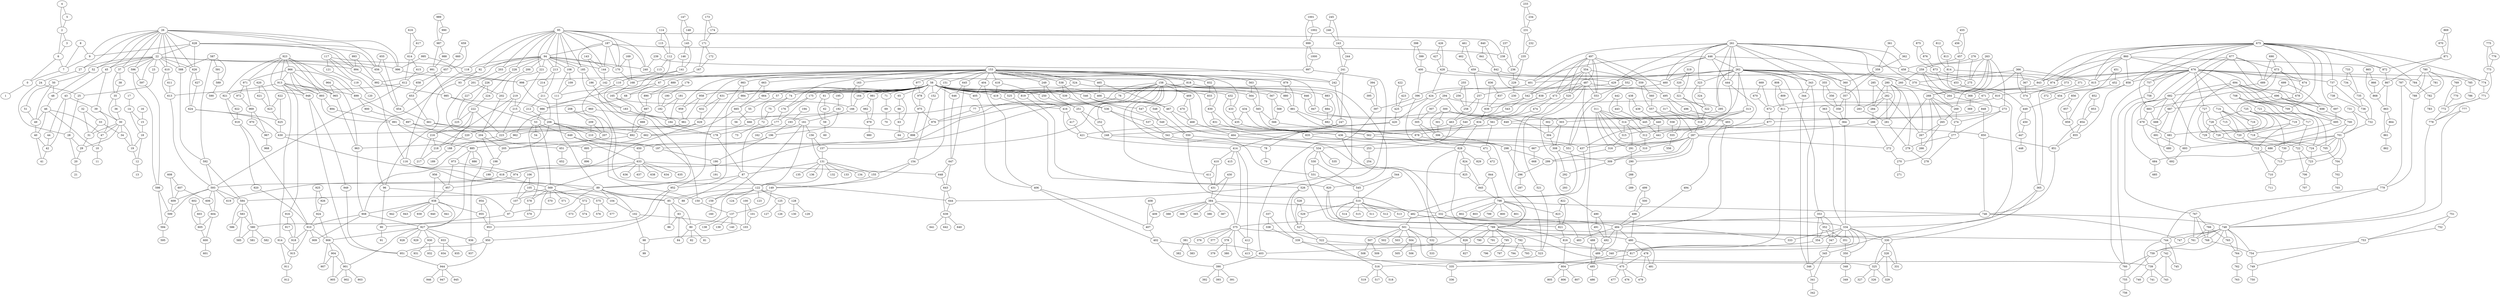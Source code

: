 graph G {
0;
1;
2;
3;
4;
5;
6;
7;
8;
9;
10;
11;
12;
13;
14;
15;
16;
17;
18;
19;
20;
21;
22;
23;
24;
25;
26;
27;
28;
29;
30;
31;
32;
33;
34;
35;
36;
37;
38;
39;
40;
41;
42;
43;
44;
45;
46;
47;
48;
49;
50;
51;
52;
53;
54;
55;
56;
57;
58;
59;
60;
61;
62;
63;
64;
65;
66;
67;
68;
69;
70;
71;
72;
73;
74;
75;
76;
77;
78;
79;
80;
81;
82;
83;
84;
85;
86;
87;
88;
89;
90;
91;
92;
93;
94;
95;
96;
97;
98;
99;
100;
101;
102;
103;
104;
105;
106;
107;
108;
109;
110;
111;
112;
113;
114;
115;
116;
117;
118;
119;
120;
121;
122;
123;
124;
125;
126;
127;
128;
129;
130;
131;
132;
133;
134;
135;
136;
137;
138;
139;
140;
141;
142;
143;
144;
145;
146;
147;
148;
149;
150;
151;
152;
153;
154;
155;
156;
157;
158;
159;
160;
161;
162;
163;
164;
165;
166;
167;
168;
169;
170;
171;
172;
173;
174;
175;
176;
177;
178;
179;
180;
181;
182;
183;
184;
185;
186;
187;
188;
189;
190;
191;
192;
193;
194;
195;
196;
197;
198;
199;
200;
201;
202;
203;
204;
205;
206;
207;
208;
209;
210;
211;
212;
213;
214;
215;
216;
217;
218;
219;
220;
221;
222;
223;
224;
225;
226;
227;
228;
229;
230;
231;
232;
233;
234;
235;
236;
237;
238;
239;
240;
241;
242;
243;
244;
245;
246;
247;
248;
249;
250;
251;
252;
253;
254;
255;
256;
257;
258;
259;
260;
261;
262;
263;
264;
265;
266;
267;
268;
269;
270;
271;
272;
273;
274;
275;
276;
277;
278;
279;
280;
281;
282;
283;
284;
285;
286;
287;
288;
289;
290;
291;
292;
293;
294;
295;
296;
297;
298;
299;
300;
301;
302;
303;
304;
305;
306;
307;
308;
309;
310;
311;
312;
313;
314;
315;
316;
317;
318;
319;
320;
321;
322;
323;
324;
325;
326;
327;
328;
329;
330;
331;
332;
333;
334;
335;
336;
337;
338;
339;
340;
341;
342;
343;
344;
345;
346;
347;
348;
349;
350;
351;
352;
353;
354;
355;
356;
357;
358;
359;
360;
361;
362;
363;
364;
365;
366;
367;
368;
369;
370;
371;
372;
373;
374;
375;
376;
377;
378;
379;
380;
381;
382;
383;
384;
385;
386;
387;
388;
389;
390;
391;
392;
393;
394;
395;
396;
397;
398;
399;
400;
401;
402;
403;
404;
405;
406;
407;
408;
409;
410;
411;
412;
413;
414;
415;
416;
417;
418;
419;
420;
421;
422;
423;
424;
425;
426;
427;
428;
429;
430;
431;
432;
433;
434;
435;
436;
437;
438;
439;
440;
441;
442;
443;
444;
445;
446;
447;
448;
449;
450;
451;
452;
453;
454;
455;
456;
457;
458;
459;
460;
461;
462;
463;
464;
465;
466;
467;
468;
469;
470;
471;
472;
473;
474;
475;
476;
477;
478;
479;
480;
481;
482;
483;
484;
485;
486;
487;
488;
489;
490;
491;
492;
493;
494;
495;
496;
497;
498;
499;
500;
501;
502;
503;
504;
505;
506;
507;
508;
509;
510;
511;
512;
513;
514;
515;
516;
517;
518;
519;
520;
521;
522;
523;
524;
525;
526;
527;
528;
529;
530;
531;
532;
533;
534;
535;
536;
537;
538;
539;
540;
541;
542;
543;
544;
545;
546;
547;
548;
549;
550;
551;
552;
553;
554;
555;
556;
557;
558;
559;
560;
561;
562;
563;
564;
565;
566;
567;
568;
569;
570;
571;
572;
573;
574;
575;
576;
577;
578;
579;
580;
581;
582;
583;
584;
585;
586;
587;
588;
589;
590;
591;
592;
593;
594;
595;
596;
597;
598;
599;
600;
601;
602;
603;
604;
605;
606;
607;
608;
609;
610;
611;
612;
613;
614;
615;
616;
617;
618;
619;
620;
621;
622;
623;
624;
625;
626;
627;
628;
629;
630;
631;
632;
633;
634;
635;
636;
637;
638;
639;
640;
641;
642;
643;
644;
645;
646;
647;
648;
649;
650;
651;
652;
653;
654;
655;
656;
657;
658;
659;
660;
661;
662;
663;
664;
665;
666;
667;
668;
669;
670;
671;
672;
673;
674;
675;
676;
677;
678;
679;
680;
681;
682;
683;
684;
685;
686;
687;
688;
689;
690;
691;
692;
693;
694;
695;
696;
697;
698;
699;
700;
701;
702;
703;
704;
705;
706;
707;
708;
709;
710;
711;
712;
713;
714;
715;
716;
717;
718;
719;
720;
721;
722;
723;
724;
725;
726;
727;
728;
729;
730;
731;
732;
733;
734;
735;
736;
737;
738;
739;
740;
741;
742;
743;
744;
745;
746;
747;
748;
749;
750;
751;
752;
753;
754;
755;
756;
757;
758;
759;
760;
761;
762;
763;
764;
765;
766;
767;
768;
769;
770;
771;
772;
773;
774;
775;
776;
777;
778;
779;
780;
781;
782;
783;
784;
785;
786;
787;
788;
789;
790;
791;
792;
793;
794;
795;
796;
797;
798;
799;
800;
801;
802;
803;
804;
805;
806;
807;
808;
809;
810;
811;
812;
813;
814;
815;
816;
817;
818;
819;
820;
821;
822;
823;
824;
825;
826;
827;
828;
829;
830;
831;
832;
833;
834;
835;
836;
837;
838;
839;
840;
841;
842;
843;
844;
845;
846;
847;
848;
849;
850;
851;
852;
853;
854;
855;
856;
857;
858;
859;
860;
861;
862;
863;
864;
865;
866;
867;
868;
869;
870;
871;
872;
873;
874;
875;
876;
877;
878;
879;
880;
881;
882;
883;
884;
885;
886;
887;
888;
889;
890;
891;
892;
893;
894;
895;
896;
897;
898;
899;
900;
901;
902;
903;
904;
905;
906;
907;
908;
909;
910;
911;
912;
913;
914;
915;
916;
917;
918;
919;
920;
921;
922;
923;
924;
925;
926;
927;
928;
929;
930;
931;
932;
933;
934;
935;
936;
937;
938;
939;
940;
941;
942;
943;
944;
945;
946;
947;
948;
949;
950;
951;
952;
953;
954;
955;
956;
957;
958;
959;
960;
961;
962;
963;
964;
965;
966;
967;
968;
969;
970;
971;
972;
973;
974;
975;
976;
977;
978;
979;
980;
981;
982;
983;
984;
985;
986;
987;
988;
989;
990;
991;
992;
993;
994;
995;
996;
997;
998;
999;
1000;
1001;
1002;
0--1 ;
2--3 ;
4--5 ;
4--2 ;
5--2 ;
2--6 ;
3--6 ;
6--0 ;
7--0 ;
6--7 ;
8--7 ;
9--7 ;
10--11 ;
12--13 ;
14--15 ;
16--15 ;
17--14 ;
14--18 ;
15--18 ;
18--12 ;
19--12 ;
20--21 ;
22--23 ;
24--25 ;
23--25 ;
26--27 ;
22--27 ;
27--24 ;
24--28 ;
25--28 ;
28--20 ;
29--20 ;
28--29 ;
30--29 ;
31--29 ;
30--31 ;
32--31 ;
33--31 ;
32--33 ;
30--34 ;
33--34 ;
18--19 ;
30--19 ;
34--19 ;
35--36 ;
37--38 ;
26--37 ;
22--37 ;
37--35 ;
38--35 ;
39--30 ;
35--30 ;
36--30 ;
40--41 ;
42--41 ;
43--44 ;
40--42 ;
43--42 ;
44--42 ;
45--43 ;
26--45 ;
22--45 ;
45--39 ;
43--39 ;
46--47 ;
39--47 ;
30--47 ;
46--10 ;
47--10 ;
48--46 ;
46--40 ;
49--40 ;
50--51 ;
46--49 ;
50--49 ;
51--49 ;
52--50 ;
52--48 ;
50--48 ;
26--52 ;
22--52 ;
53--54 ;
55--56 ;
57--55 ;
58--57 ;
59--60 ;
61--62 ;
61--59 ;
62--59 ;
58--61 ;
63--64 ;
65--66 ;
65--63 ;
66--63 ;
58--65 ;
67--68 ;
58--68 ;
69--70 ;
71--69 ;
58--71 ;
72--73 ;
74--75 ;
74--72 ;
75--72 ;
58--74 ;
76--77 ;
78--79 ;
80--81 ;
80--82 ;
83--84 ;
80--84 ;
85--83 ;
85--86 ;
83--86 ;
87--88 ;
89--88 ;
90--91 ;
92--93 ;
94--93 ;
95--92 ;
94--92 ;
92--96 ;
93--96 ;
96--90 ;
97--90 ;
98--99 ;
100--101 ;
102--103 ;
100--103 ;
101--103 ;
102--98 ;
103--98 ;
89--102 ;
104--102 ;
89--104 ;
105--104 ;
106--105 ;
89--107 ;
106--107 ;
105--107 ;
96--97 ;
89--97 ;
107--97 ;
108--109 ;
95--108 ;
94--108 ;
110--111 ;
108--111 ;
109--111 ;
112--113 ;
114--115 ;
114--112 ;
115--112 ;
112--110 ;
113--110 ;
116--89 ;
87--89 ;
110--89 ;
111--89 ;
117--118 ;
95--118 ;
94--118 ;
119--120 ;
117--121 ;
117--119 ;
121--119 ;
117--116 ;
118--116 ;
122--85 ;
116--85 ;
89--85 ;
83--80 ;
122--80 ;
85--80 ;
122--123 ;
122--124 ;
125--126 ;
125--127 ;
122--125 ;
128--129 ;
128--130 ;
122--128 ;
131--132 ;
131--133 ;
131--134 ;
131--135 ;
131--136 ;
137--138 ;
137--139 ;
137--140 ;
141--142 ;
143--142 ;
144--142 ;
145--146 ;
147--148 ;
147--145 ;
148--145 ;
145--141 ;
146--141 ;
149--150 ;
141--150 ;
142--150 ;
149--137 ;
150--137 ;
151--152 ;
58--152 ;
153--151 ;
151--154 ;
152--154 ;
154--149 ;
155--149 ;
154--155 ;
131--155 ;
156--157 ;
158--157 ;
159--160 ;
161--159 ;
122--159 ;
161--162 ;
163--164 ;
58--164 ;
153--163 ;
165--166 ;
163--166 ;
164--166 ;
167--168 ;
169--168 ;
170--168 ;
171--172 ;
173--174 ;
173--171 ;
174--171 ;
171--167 ;
172--167 ;
167--165 ;
168--165 ;
165--161 ;
166--161 ;
161--156 ;
156--131 ;
157--131 ;
161--122 ;
131--122 ;
87--122 ;
175--176 ;
153--176 ;
58--175 ;
175--177 ;
176--177 ;
131--87 ;
177--87 ;
178--87 ;
179--180 ;
181--182 ;
179--182 ;
180--182 ;
183--184 ;
181--184 ;
182--184 ;
177--178 ;
183--178 ;
184--178 ;
185--186 ;
185--183 ;
186--183 ;
95--185 ;
187--185 ;
94--185 ;
188--189 ;
190--191 ;
192--193 ;
194--193 ;
195--192 ;
192--196 ;
193--196 ;
196--190 ;
197--190 ;
198--199 ;
94--200 ;
201--202 ;
200--202 ;
95--203 ;
94--203 ;
203--201 ;
201--204 ;
202--204 ;
204--198 ;
205--198 ;
204--205 ;
206--205 ;
207--205 ;
206--207 ;
208--207 ;
209--207 ;
208--209 ;
206--210 ;
209--210 ;
196--197 ;
206--197 ;
210--197 ;
211--212 ;
213--214 ;
95--213 ;
94--213 ;
213--211 ;
214--211 ;
215--206 ;
211--206 ;
212--206 ;
216--217 ;
218--217 ;
219--220 ;
216--218 ;
219--218 ;
220--218 ;
221--219 ;
95--221 ;
94--221 ;
221--215 ;
219--215 ;
222--223 ;
215--223 ;
206--223 ;
222--188 ;
223--188 ;
224--222 ;
222--216 ;
225--216 ;
226--227 ;
222--225 ;
226--225 ;
227--225 ;
228--226 ;
228--224 ;
226--224 ;
95--228 ;
94--228 ;
187--94 ;
95--94 ;
169--170 ;
95--170 ;
187--170 ;
94--170 ;
229--230 ;
231--232 ;
233--234 ;
233--231 ;
234--231 ;
231--235 ;
232--235 ;
235--229 ;
236--229 ;
235--236 ;
237--236 ;
238--236 ;
237--238 ;
95--238 ;
187--238 ;
95--187 ;
143--144 ;
95--144 ;
187--144 ;
94--144 ;
239--240 ;
95--240 ;
187--240 ;
94--240 ;
241--242 ;
239--242 ;
240--242 ;
243--244 ;
245--246 ;
245--243 ;
246--243 ;
243--241 ;
244--241 ;
241--247 ;
242--247 ;
247--78 ;
248--78 ;
249--250 ;
58--250 ;
153--249 ;
249--251 ;
250--251 ;
247--248 ;
251--248 ;
252--248 ;
251--252 ;
158--252 ;
253--254 ;
255--256 ;
257--258 ;
255--258 ;
256--258 ;
259--260 ;
261--260 ;
262--260 ;
263--264 ;
259--264 ;
260--264 ;
265--266 ;
267--266 ;
268--265 ;
269--265 ;
270--271 ;
268--270 ;
272--270 ;
273--274 ;
268--274 ;
269--274 ;
263--268 ;
275--268 ;
263--275 ;
276--275 ;
259--275 ;
263--259 ;
276--259 ;
268--269 ;
263--269 ;
259--269 ;
263--273 ;
264--273 ;
273--277 ;
274--277 ;
277--278 ;
279--278 ;
277--279 ;
280--279 ;
281--279 ;
282--283 ;
261--283 ;
262--283 ;
280--281 ;
282--281 ;
283--281 ;
280--284 ;
285--284 ;
282--284 ;
280--282 ;
285--282 ;
265--267 ;
280--267 ;
282--267 ;
280--286 ;
284--286 ;
268--272 ;
286--272 ;
287--272 ;
288--289 ;
290--288 ;
287--290 ;
291--290 ;
292--293 ;
294--295 ;
261--295 ;
262--295 ;
296--297 ;
298--296 ;
299--296 ;
300--301 ;
300--302 ;
262--302 ;
303--304 ;
300--304 ;
302--304 ;
305--306 ;
300--306 ;
301--306 ;
305--298 ;
306--298 ;
294--307 ;
294--305 ;
307--305 ;
294--303 ;
295--303 ;
303--308 ;
304--308 ;
308--292 ;
309--292 ;
308--309 ;
287--309 ;
310--309 ;
287--310 ;
311--310 ;
312--310 ;
311--312 ;
313--312 ;
314--312 ;
262--313 ;
311--315 ;
313--315 ;
314--315 ;
311--314 ;
313--314 ;
287--291 ;
311--291 ;
314--291 ;
287--316 ;
311--316 ;
315--316 ;
298--299 ;
287--299 ;
316--299 ;
286--287 ;
317--287 ;
318--287 ;
319--320 ;
319--321 ;
320--321 ;
317--318 ;
321--318 ;
322--318 ;
323--324 ;
321--322 ;
323--322 ;
324--322 ;
261--323 ;
262--323 ;
325--326 ;
325--327 ;
328--329 ;
325--329 ;
330--328 ;
330--331 ;
328--331 ;
332--333 ;
334--333 ;
335--336 ;
337--338 ;
337--339 ;
338--339 ;
339--335 ;
340--335 ;
341--342 ;
343--344 ;
262--344 ;
261--343 ;
262--343 ;
345--346 ;
343--346 ;
344--346 ;
345--341 ;
346--341 ;
334--345 ;
347--345 ;
348--349 ;
350--348 ;
334--350 ;
351--350 ;
334--351 ;
352--351 ;
353--352 ;
334--347 ;
353--347 ;
352--347 ;
262--353 ;
334--354 ;
353--354 ;
352--354 ;
339--340 ;
334--340 ;
354--340 ;
355--356 ;
357--358 ;
355--358 ;
356--358 ;
359--360 ;
261--360 ;
262--360 ;
361--362 ;
361--359 ;
362--359 ;
359--357 ;
360--357 ;
363--364 ;
357--364 ;
358--364 ;
365--334 ;
332--334 ;
363--334 ;
364--334 ;
366--367 ;
368--369 ;
366--370 ;
261--370 ;
262--370 ;
366--368 ;
370--368 ;
371--372 ;
366--371 ;
373--374 ;
366--374 ;
367--374 ;
373--365 ;
374--365 ;
375--330 ;
365--330 ;
334--330 ;
328--325 ;
375--325 ;
330--325 ;
375--376 ;
375--377 ;
378--379 ;
378--380 ;
375--378 ;
381--382 ;
381--383 ;
375--381 ;
384--385 ;
384--386 ;
384--387 ;
384--388 ;
384--389 ;
390--391 ;
390--392 ;
390--393 ;
394--395 ;
396--397 ;
394--397 ;
395--397 ;
398--399 ;
398--400 ;
399--400 ;
400--396 ;
401--396 ;
402--403 ;
396--403 ;
397--403 ;
402--390 ;
403--390 ;
404--405 ;
58--405 ;
153--404 ;
404--406 ;
405--406 ;
406--402 ;
407--402 ;
406--407 ;
408--407 ;
409--407 ;
408--409 ;
384--409 ;
410--411 ;
158--411 ;
412--413 ;
414--412 ;
375--412 ;
414--415 ;
416--417 ;
418--419 ;
58--419 ;
153--418 ;
418--416 ;
419--416 ;
420--421 ;
416--421 ;
417--421 ;
422--423 ;
424--425 ;
422--425 ;
423--425 ;
426--427 ;
426--428 ;
427--428 ;
428--424 ;
429--424 ;
424--420 ;
425--420 ;
420--414 ;
421--414 ;
414--410 ;
430--431 ;
410--431 ;
411--431 ;
430--384 ;
431--384 ;
414--375 ;
384--375 ;
332--375 ;
432--433 ;
153--433 ;
58--432 ;
434--435 ;
432--435 ;
433--435 ;
434--436 ;
435--436 ;
384--332 ;
436--332 ;
437--332 ;
438--439 ;
438--440 ;
439--440 ;
436--437 ;
440--437 ;
441--437 ;
442--443 ;
444--445 ;
442--445 ;
443--445 ;
440--441 ;
444--441 ;
445--441 ;
261--444 ;
446--444 ;
262--444 ;
446--262 ;
261--262 ;
428--429 ;
261--429 ;
446--429 ;
262--429 ;
447--448 ;
449--450 ;
449--447 ;
450--447 ;
451--452 ;
453--454 ;
451--454 ;
452--454 ;
453--449 ;
454--449 ;
455--456 ;
455--457 ;
456--457 ;
457--453 ;
458--453 ;
457--458 ;
261--458 ;
446--458 ;
261--446 ;
400--401 ;
261--401 ;
446--401 ;
262--401 ;
459--460 ;
261--460 ;
446--460 ;
262--460 ;
461--462 ;
461--459 ;
462--459 ;
459--257 ;
460--257 ;
257--463 ;
258--463 ;
463--253 ;
464--253 ;
465--466 ;
58--466 ;
153--465 ;
465--467 ;
466--467 ;
463--464 ;
467--464 ;
468--464 ;
469--470 ;
467--468 ;
469--468 ;
470--468 ;
158--469 ;
471--472 ;
473--474 ;
475--476 ;
475--477 ;
478--479 ;
475--479 ;
480--478 ;
480--481 ;
478--481 ;
482--483 ;
484--483 ;
485--486 ;
487--488 ;
488--485 ;
489--485 ;
490--491 ;
487--490 ;
484--492 ;
490--492 ;
491--492 ;
488--489 ;
484--489 ;
492--489 ;
493--494 ;
495--496 ;
497--495 ;
487--495 ;
495--493 ;
496--493 ;
498--484 ;
482--484 ;
493--484 ;
494--484 ;
499--500 ;
499--498 ;
500--498 ;
501--480 ;
498--480 ;
484--480 ;
478--475 ;
501--475 ;
480--475 ;
501--502 ;
501--503 ;
504--505 ;
504--506 ;
501--504 ;
507--508 ;
507--509 ;
501--507 ;
510--511 ;
510--512 ;
510--513 ;
510--514 ;
510--515 ;
516--517 ;
516--518 ;
516--519 ;
520--521 ;
522--523 ;
520--523 ;
521--523 ;
522--516 ;
523--516 ;
524--525 ;
58--525 ;
153--524 ;
524--526 ;
525--526 ;
526--522 ;
527--522 ;
526--527 ;
528--527 ;
529--527 ;
528--529 ;
510--529 ;
530--531 ;
158--531 ;
532--533 ;
534--532 ;
501--532 ;
534--535 ;
536--537 ;
538--539 ;
58--539 ;
153--538 ;
538--536 ;
539--536 ;
540--541 ;
536--541 ;
537--541 ;
542--543 ;
542--540 ;
543--540 ;
540--534 ;
541--534 ;
534--530 ;
544--545 ;
530--545 ;
531--545 ;
544--510 ;
545--510 ;
534--501 ;
510--501 ;
482--501 ;
546--547 ;
153--547 ;
58--546 ;
548--549 ;
546--549 ;
547--549 ;
548--550 ;
549--550 ;
510--482 ;
550--482 ;
551--482 ;
550--551 ;
552--551 ;
553--551 ;
552--553 ;
497--553 ;
554--553 ;
487--553 ;
554--487 ;
497--487 ;
497--542 ;
554--542 ;
487--542 ;
555--556 ;
557--558 ;
557--555 ;
558--555 ;
559--560 ;
559--557 ;
560--557 ;
497--559 ;
554--559 ;
497--554 ;
497--520 ;
554--520 ;
487--520 ;
497--473 ;
554--473 ;
487--473 ;
473--561 ;
474--561 ;
561--471 ;
562--471 ;
563--564 ;
58--564 ;
153--563 ;
563--565 ;
564--565 ;
561--562 ;
565--562 ;
566--562 ;
567--568 ;
565--566 ;
567--566 ;
568--566 ;
158--567 ;
569--570 ;
569--571 ;
572--573 ;
572--574 ;
569--572 ;
575--576 ;
575--577 ;
569--575 ;
578--579 ;
53--578 ;
569--578 ;
580--581 ;
580--582 ;
583--580 ;
569--580 ;
584--580 ;
583--585 ;
580--585 ;
584--583 ;
584--586 ;
583--586 ;
587--588 ;
26--588 ;
22--588 ;
589--590 ;
587--591 ;
587--589 ;
591--589 ;
587--592 ;
588--592 ;
569--584 ;
592--584 ;
593--584 ;
594--595 ;
596--597 ;
22--597 ;
26--596 ;
22--596 ;
596--598 ;
597--598 ;
598--594 ;
599--594 ;
600--601 ;
602--603 ;
604--605 ;
602--605 ;
603--605 ;
604--600 ;
605--600 ;
593--604 ;
606--604 ;
593--606 ;
607--606 ;
608--607 ;
593--609 ;
608--609 ;
607--609 ;
598--599 ;
593--599 ;
609--599 ;
610--611 ;
26--610 ;
22--610 ;
612--613 ;
610--613 ;
611--613 ;
614--615 ;
616--617 ;
616--614 ;
617--614 ;
614--612 ;
615--612 ;
618--593 ;
592--593 ;
612--593 ;
613--593 ;
618--619 ;
593--619 ;
620--621 ;
622--623 ;
620--623 ;
621--623 ;
624--625 ;
622--625 ;
623--625 ;
626--627 ;
26--626 ;
628--626 ;
22--626 ;
626--624 ;
627--624 ;
629--630 ;
624--630 ;
625--630 ;
631--632 ;
153--632 ;
58--631 ;
631--629 ;
632--629 ;
633--618 ;
629--618 ;
630--618 ;
53--569 ;
633--569 ;
618--569 ;
633--634 ;
633--635 ;
633--636 ;
633--637 ;
633--638 ;
639--640 ;
639--641 ;
639--642 ;
643--639 ;
644--639 ;
645--646 ;
58--646 ;
153--645 ;
645--647 ;
646--647 ;
647--643 ;
648--643 ;
647--648 ;
633--648 ;
53--649 ;
649--633 ;
650--633 ;
649--650 ;
158--650 ;
651--652 ;
653--654 ;
655--654 ;
656--654 ;
657--658 ;
659--660 ;
659--657 ;
660--657 ;
657--653 ;
658--653 ;
653--661 ;
654--661 ;
661--651 ;
662--651 ;
663--664 ;
58--664 ;
153--663 ;
663--665 ;
664--665 ;
661--662 ;
665--662 ;
666--662 ;
665--666 ;
158--666 ;
667--668 ;
669--670 ;
671--672 ;
669--672 ;
670--672 ;
673--674 ;
675--674 ;
676--674 ;
677--678 ;
673--678 ;
674--678 ;
679--680 ;
681--680 ;
682--679 ;
683--679 ;
684--685 ;
682--684 ;
686--684 ;
687--688 ;
682--688 ;
683--688 ;
677--682 ;
689--682 ;
677--689 ;
690--689 ;
673--689 ;
677--673 ;
690--673 ;
682--683 ;
677--683 ;
673--683 ;
677--687 ;
678--687 ;
687--691 ;
688--691 ;
691--692 ;
693--692 ;
691--693 ;
694--693 ;
695--693 ;
696--697 ;
675--697 ;
676--697 ;
694--695 ;
696--695 ;
697--695 ;
694--698 ;
699--698 ;
696--698 ;
694--696 ;
699--696 ;
679--681 ;
694--681 ;
696--681 ;
694--700 ;
698--700 ;
682--686 ;
700--686 ;
701--686 ;
702--703 ;
704--702 ;
701--704 ;
705--704 ;
706--707 ;
708--709 ;
675--709 ;
676--709 ;
710--711 ;
712--710 ;
713--710 ;
714--715 ;
714--716 ;
676--716 ;
717--718 ;
714--718 ;
716--718 ;
719--720 ;
714--720 ;
715--720 ;
719--712 ;
720--712 ;
708--721 ;
708--719 ;
721--719 ;
708--717 ;
709--717 ;
717--722 ;
718--722 ;
722--706 ;
723--706 ;
722--723 ;
701--723 ;
724--723 ;
701--724 ;
725--724 ;
726--724 ;
725--726 ;
727--726 ;
728--726 ;
676--727 ;
725--729 ;
727--729 ;
728--729 ;
725--728 ;
727--728 ;
701--705 ;
725--705 ;
728--705 ;
701--730 ;
725--730 ;
729--730 ;
712--713 ;
701--713 ;
730--713 ;
700--701 ;
731--701 ;
732--701 ;
733--734 ;
733--735 ;
734--735 ;
731--732 ;
735--732 ;
736--732 ;
737--738 ;
735--736 ;
737--736 ;
738--736 ;
675--737 ;
676--737 ;
739--740 ;
739--741 ;
742--743 ;
739--743 ;
744--742 ;
744--745 ;
742--745 ;
746--747 ;
748--747 ;
749--750 ;
751--752 ;
751--753 ;
752--753 ;
753--749 ;
754--749 ;
755--756 ;
757--758 ;
676--758 ;
675--757 ;
676--757 ;
759--760 ;
757--760 ;
758--760 ;
759--755 ;
760--755 ;
748--759 ;
761--759 ;
762--763 ;
764--762 ;
748--764 ;
765--764 ;
748--765 ;
766--765 ;
767--766 ;
748--761 ;
767--761 ;
766--761 ;
676--767 ;
748--768 ;
767--768 ;
766--768 ;
753--754 ;
748--754 ;
768--754 ;
769--770 ;
771--772 ;
769--772 ;
770--772 ;
773--774 ;
675--774 ;
676--774 ;
775--776 ;
775--773 ;
776--773 ;
773--771 ;
774--771 ;
777--778 ;
771--778 ;
772--778 ;
779--748 ;
746--748 ;
777--748 ;
778--748 ;
780--781 ;
782--783 ;
780--784 ;
675--784 ;
676--784 ;
780--782 ;
784--782 ;
785--786 ;
780--785 ;
787--788 ;
780--788 ;
781--788 ;
787--779 ;
788--779 ;
789--744 ;
779--744 ;
748--744 ;
742--739 ;
789--739 ;
744--739 ;
789--790 ;
789--791 ;
792--793 ;
792--794 ;
789--792 ;
795--796 ;
795--797 ;
789--795 ;
798--799 ;
798--800 ;
798--801 ;
798--802 ;
798--803 ;
804--805 ;
804--806 ;
804--807 ;
808--809 ;
810--811 ;
808--811 ;
809--811 ;
812--813 ;
812--814 ;
813--814 ;
814--810 ;
815--810 ;
816--817 ;
810--817 ;
811--817 ;
816--804 ;
817--804 ;
818--819 ;
58--819 ;
153--818 ;
818--820 ;
819--820 ;
820--816 ;
821--816 ;
820--821 ;
822--821 ;
823--821 ;
822--823 ;
798--823 ;
824--825 ;
158--825 ;
826--827 ;
828--826 ;
789--826 ;
828--829 ;
830--831 ;
832--833 ;
58--833 ;
153--832 ;
832--830 ;
833--830 ;
834--835 ;
830--835 ;
831--835 ;
836--837 ;
838--839 ;
836--839 ;
837--839 ;
840--841 ;
840--842 ;
841--842 ;
842--838 ;
843--838 ;
838--834 ;
839--834 ;
834--828 ;
835--828 ;
828--824 ;
844--845 ;
824--845 ;
825--845 ;
844--798 ;
845--798 ;
828--789 ;
798--789 ;
746--789 ;
846--847 ;
153--847 ;
58--846 ;
848--849 ;
846--849 ;
847--849 ;
848--850 ;
849--850 ;
798--746 ;
850--746 ;
851--746 ;
852--853 ;
852--854 ;
853--854 ;
850--851 ;
854--851 ;
855--851 ;
856--857 ;
858--859 ;
856--859 ;
857--859 ;
854--855 ;
858--855 ;
859--855 ;
675--858 ;
860--858 ;
676--858 ;
860--676 ;
675--676 ;
842--843 ;
675--843 ;
860--843 ;
676--843 ;
861--862 ;
863--864 ;
863--861 ;
864--861 ;
865--866 ;
867--868 ;
865--868 ;
866--868 ;
867--863 ;
868--863 ;
869--870 ;
869--871 ;
870--871 ;
871--867 ;
872--867 ;
871--872 ;
675--872 ;
860--872 ;
675--860 ;
814--815 ;
675--815 ;
860--815 ;
676--815 ;
873--874 ;
675--874 ;
860--874 ;
676--874 ;
875--876 ;
875--873 ;
876--873 ;
873--671 ;
874--671 ;
671--877 ;
672--877 ;
877--667 ;
878--667 ;
879--880 ;
58--880 ;
153--879 ;
879--881 ;
880--881 ;
877--878 ;
881--878 ;
882--878 ;
883--884 ;
881--882 ;
883--882 ;
884--882 ;
158--883 ;
885--886 ;
887--888 ;
889--890 ;
58--890 ;
153--889 ;
889--887 ;
890--887 ;
891--892 ;
887--892 ;
888--892 ;
893--894 ;
895--896 ;
897--895 ;
898--895 ;
899--900 ;
899--897 ;
900--897 ;
901--902 ;
901--903 ;
904--905 ;
901--905 ;
906--904 ;
906--907 ;
904--907 ;
908--909 ;
910--909 ;
911--912 ;
913--914 ;
914--911 ;
915--911 ;
916--917 ;
913--916 ;
910--918 ;
916--918 ;
917--918 ;
914--915 ;
910--915 ;
918--915 ;
919--920 ;
921--922 ;
923--921 ;
913--921 ;
921--919 ;
922--919 ;
924--910 ;
908--910 ;
919--910 ;
920--910 ;
925--926 ;
925--924 ;
926--924 ;
927--906 ;
924--906 ;
910--906 ;
904--901 ;
927--901 ;
906--901 ;
927--928 ;
927--929 ;
930--931 ;
930--932 ;
927--930 ;
933--934 ;
933--935 ;
927--933 ;
936--937 ;
885--936 ;
927--936 ;
938--939 ;
938--940 ;
938--941 ;
938--942 ;
938--943 ;
944--945 ;
944--946 ;
944--947 ;
948--949 ;
950--951 ;
948--951 ;
949--951 ;
950--944 ;
951--944 ;
952--950 ;
953--950 ;
952--953 ;
954--953 ;
955--953 ;
954--955 ;
938--955 ;
956--938 ;
957--938 ;
885--927 ;
938--927 ;
908--927 ;
958--959 ;
153--959 ;
58--958 ;
960--961 ;
958--961 ;
959--961 ;
960--962 ;
961--962 ;
938--908 ;
962--908 ;
963--908 ;
962--963 ;
964--963 ;
965--963 ;
964--965 ;
923--965 ;
966--965 ;
913--965 ;
966--913 ;
923--913 ;
923--899 ;
966--899 ;
913--899 ;
967--968 ;
969--970 ;
969--967 ;
970--967 ;
971--972 ;
971--969 ;
972--969 ;
923--971 ;
966--971 ;
923--966 ;
923--948 ;
966--948 ;
913--948 ;
923--893 ;
966--893 ;
913--893 ;
893--891 ;
894--891 ;
891--885 ;
892--885 ;
885--973 ;
956--957 ;
973--957 ;
974--957 ;
973--974 ;
158--974 ;
158--76 ;
975--976 ;
76--976 ;
77--976 ;
897--898 ;
975--898 ;
976--898 ;
153--977 ;
977--975 ;
978--975 ;
977--978 ;
58--978 ;
979--980 ;
981--982 ;
981--979 ;
982--979 ;
58--981 ;
983--984 ;
58--984 ;
983--952 ;
984--952 ;
153--983 ;
153--67 ;
985--986 ;
67--986 ;
68--986 ;
985--53 ;
986--53 ;
987--988 ;
989--990 ;
989--987 ;
990--987 ;
987--991 ;
988--991 ;
991--985 ;
992--985 ;
991--992 ;
993--992 ;
994--992 ;
993--994 ;
26--994 ;
628--994 ;
22--994 ;
628--22 ;
26--22 ;
655--656 ;
26--656 ;
628--656 ;
22--656 ;
26--628 ;
8--9 ;
26--9 ;
628--9 ;
995--996 ;
26--996 ;
628--996 ;
22--996 ;
997--998 ;
995--998 ;
996--998 ;
643--644 ;
997--644 ;
998--644 ;
999--1000 ;
999--997 ;
1000--997 ;
1001--1002 ;
1001--999 ;
1002--999 ;
}
